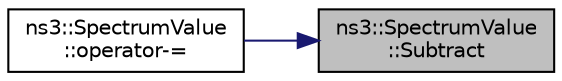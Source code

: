 digraph "ns3::SpectrumValue::Subtract"
{
 // LATEX_PDF_SIZE
  edge [fontname="Helvetica",fontsize="10",labelfontname="Helvetica",labelfontsize="10"];
  node [fontname="Helvetica",fontsize="10",shape=record];
  rankdir="RL";
  Node1 [label="ns3::SpectrumValue\l::Subtract",height=0.2,width=0.4,color="black", fillcolor="grey75", style="filled", fontcolor="black",tooltip="Subtracts a SpectrumValue (element by element subtraction)"];
  Node1 -> Node2 [dir="back",color="midnightblue",fontsize="10",style="solid",fontname="Helvetica"];
  Node2 [label="ns3::SpectrumValue\l::operator-=",height=0.2,width=0.4,color="black", fillcolor="white", style="filled",URL="$classns3_1_1_spectrum_value.html#af6b4d8fade599d79aed9c4d16b0613d8",tooltip="Subtract the Right Hand Side of the operator from *this, component by component."];
}
